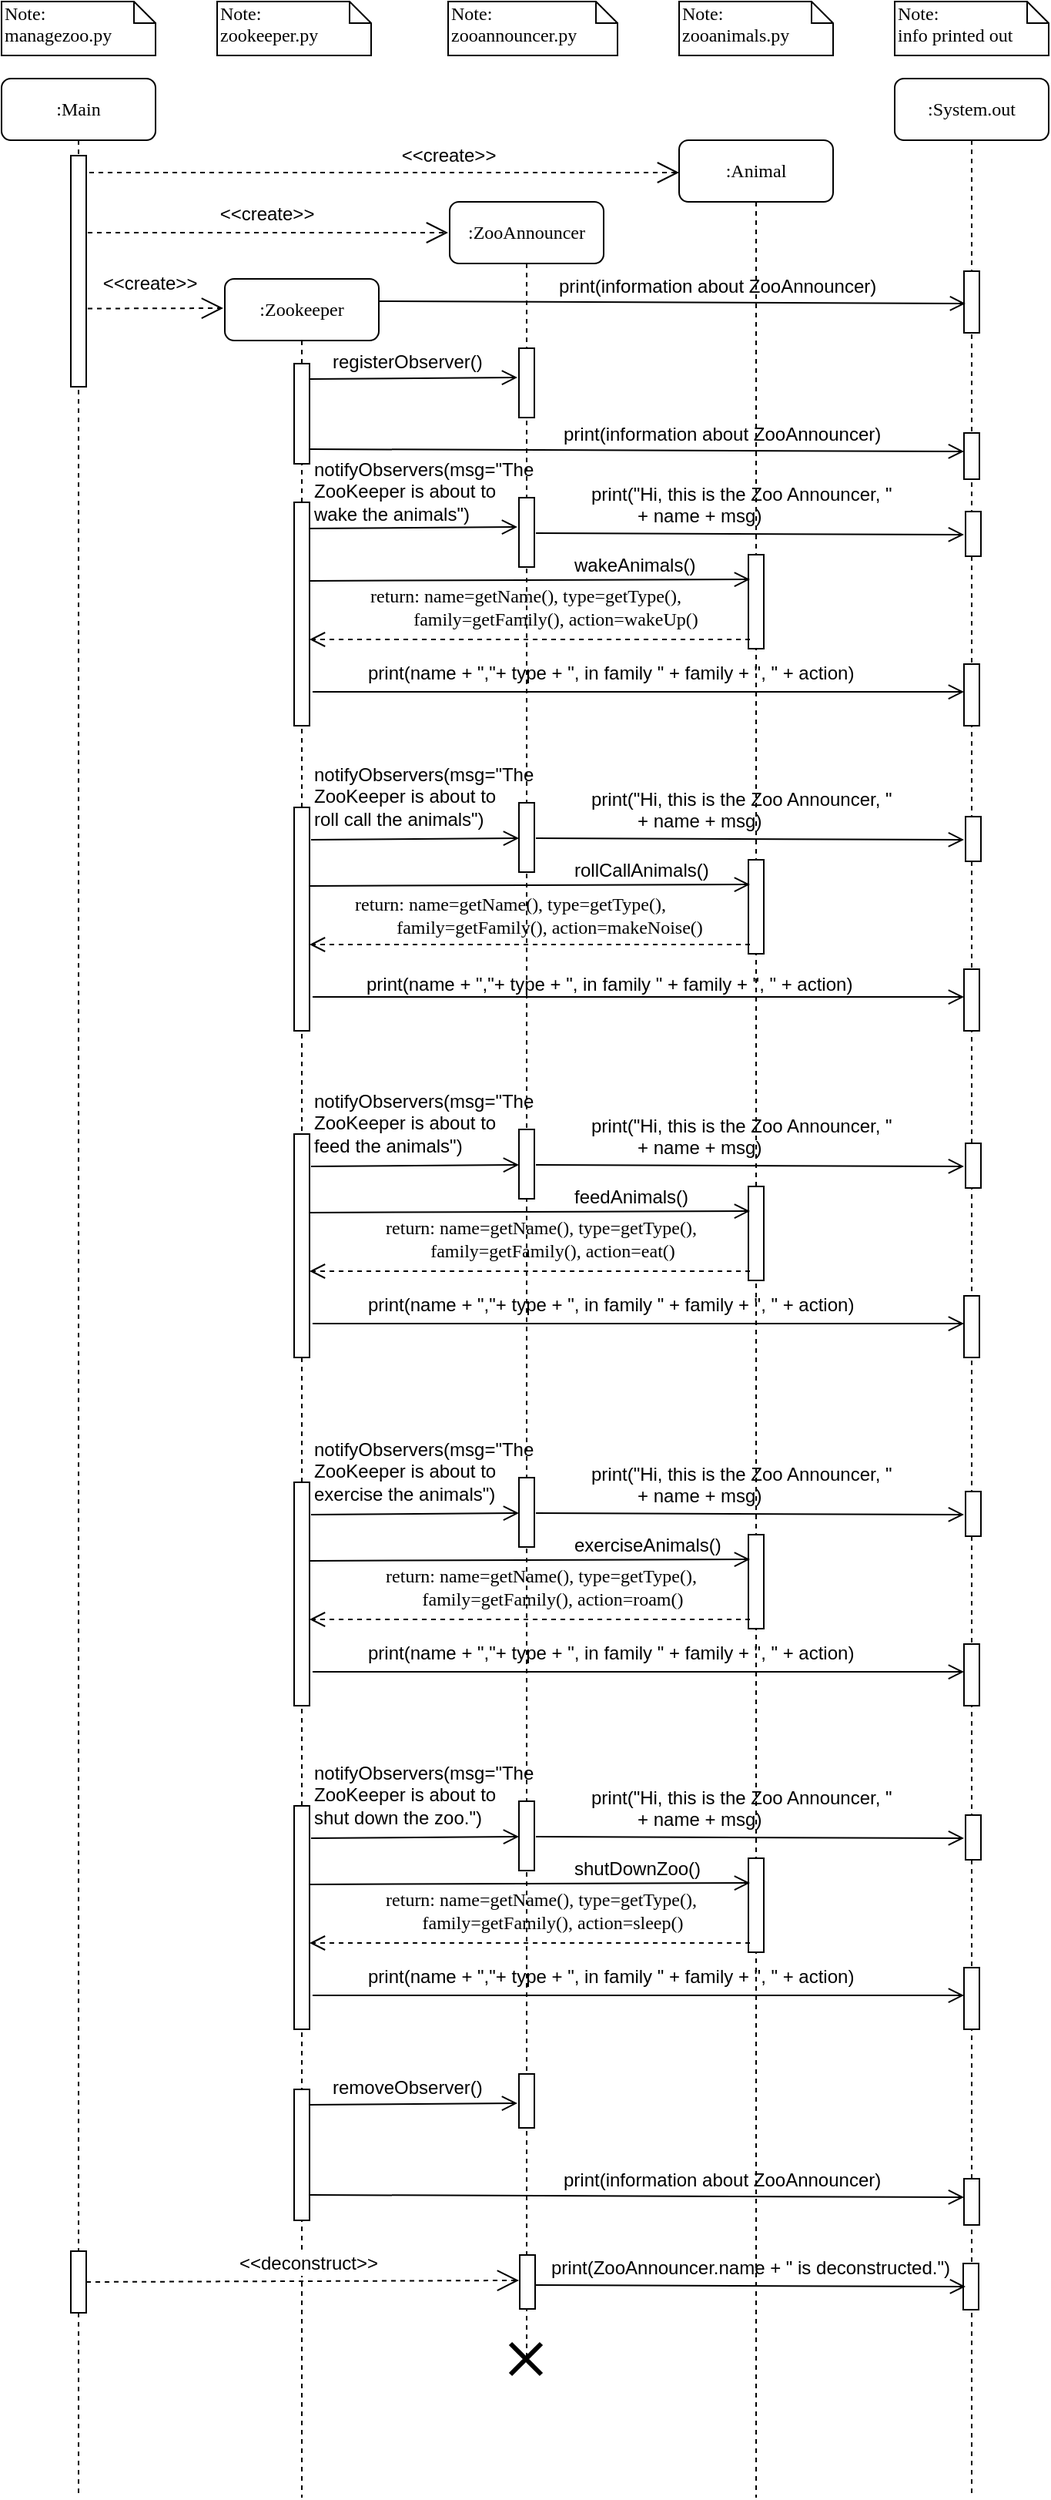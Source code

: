 <mxfile version="12.0.0" type="device" pages="1"><diagram name="Page-1" id="13e1069c-82ec-6db2-03f1-153e76fe0fe0"><mxGraphModel dx="2573" dy="1587" grid="1" gridSize="10" guides="1" tooltips="1" connect="1" arrows="1" fold="1" page="1" pageScale="1" pageWidth="1100" pageHeight="850" background="#ffffff" math="0" shadow="0"><root><mxCell id="0"/><mxCell id="1" parent="0"/><mxCell id="FvhsezBmSwadb5XMNmYr-24" value="notifyObservers(msg=&quot;The &lt;br&gt;ZooKeeper is about to &lt;br&gt;wake the animals&quot;)" style="text;html=1;resizable=0;points=[];autosize=1;align=left;verticalAlign=top;spacingTop=-4;" vertex="1" parent="1"><mxGeometry x="301" y="324" width="160" height="40" as="geometry"/></mxCell><mxCell id="7baba1c4bc27f4b0-2" value=":Zookeeper" style="shape=umlLifeline;perimeter=lifelinePerimeter;whiteSpace=wrap;html=1;container=1;collapsible=0;recursiveResize=0;outlineConnect=0;rounded=1;shadow=0;comic=0;labelBackgroundColor=none;strokeColor=#000000;strokeWidth=1;fillColor=#FFFFFF;fontFamily=Verdana;fontSize=12;fontColor=#000000;align=center;" parent="1" vertex="1"><mxGeometry x="245" y="210" width="100" height="1440" as="geometry"/></mxCell><mxCell id="7baba1c4bc27f4b0-10" value="" style="html=1;points=[];perimeter=orthogonalPerimeter;rounded=0;shadow=0;comic=0;labelBackgroundColor=none;strokeColor=#000000;strokeWidth=1;fillColor=#FFFFFF;fontFamily=Verdana;fontSize=12;fontColor=#000000;align=center;" parent="7baba1c4bc27f4b0-2" vertex="1"><mxGeometry x="45" y="55" width="10" height="65" as="geometry"/></mxCell><mxCell id="FvhsezBmSwadb5XMNmYr-36" value="" style="html=1;points=[];perimeter=orthogonalPerimeter;rounded=0;shadow=0;comic=0;labelBackgroundColor=none;strokeColor=#000000;strokeWidth=1;fillColor=#FFFFFF;fontFamily=Verdana;fontSize=12;fontColor=#000000;align=center;" vertex="1" parent="7baba1c4bc27f4b0-2"><mxGeometry x="45" y="145" width="10" height="145" as="geometry"/></mxCell><mxCell id="7baba1c4bc27f4b0-4" value=":Animal" style="shape=umlLifeline;perimeter=lifelinePerimeter;whiteSpace=wrap;html=1;container=1;collapsible=0;recursiveResize=0;outlineConnect=0;rounded=1;shadow=0;comic=0;labelBackgroundColor=none;strokeColor=#000000;strokeWidth=1;fillColor=#FFFFFF;fontFamily=Verdana;fontSize=12;fontColor=#000000;align=center;" parent="1" vertex="1"><mxGeometry x="540" y="120" width="100" height="1530" as="geometry"/></mxCell><mxCell id="7baba1c4bc27f4b0-22" value="" style="html=1;points=[];perimeter=orthogonalPerimeter;rounded=0;shadow=0;comic=0;labelBackgroundColor=none;strokeColor=#000000;strokeWidth=1;fillColor=#FFFFFF;fontFamily=Verdana;fontSize=12;fontColor=#000000;align=center;" parent="7baba1c4bc27f4b0-4" vertex="1"><mxGeometry x="45" y="269" width="10" height="61" as="geometry"/></mxCell><mxCell id="7baba1c4bc27f4b0-5" value=":System.out" style="shape=umlLifeline;perimeter=lifelinePerimeter;whiteSpace=wrap;html=1;container=1;collapsible=0;recursiveResize=0;outlineConnect=0;rounded=1;shadow=0;comic=0;labelBackgroundColor=none;strokeColor=#000000;strokeWidth=1;fillColor=#FFFFFF;fontFamily=Verdana;fontSize=12;fontColor=#000000;align=center;" parent="1" vertex="1"><mxGeometry x="680" y="80" width="100" height="1570" as="geometry"/></mxCell><mxCell id="7baba1c4bc27f4b0-19" value="" style="html=1;points=[];perimeter=orthogonalPerimeter;rounded=0;shadow=0;comic=0;labelBackgroundColor=none;strokeColor=#000000;strokeWidth=1;fillColor=#FFFFFF;fontFamily=Verdana;fontSize=12;fontColor=#000000;align=center;" parent="7baba1c4bc27f4b0-5" vertex="1"><mxGeometry x="45" y="125" width="10" height="40" as="geometry"/></mxCell><mxCell id="FvhsezBmSwadb5XMNmYr-21" value="" style="html=1;points=[];perimeter=orthogonalPerimeter;rounded=0;shadow=0;comic=0;labelBackgroundColor=none;strokeColor=#000000;strokeWidth=1;fillColor=#FFFFFF;fontFamily=Verdana;fontSize=12;fontColor=#000000;align=center;" vertex="1" parent="7baba1c4bc27f4b0-5"><mxGeometry x="45" y="230" width="10" height="30" as="geometry"/></mxCell><mxCell id="FvhsezBmSwadb5XMNmYr-33" value="" style="html=1;points=[];perimeter=orthogonalPerimeter;rounded=0;shadow=0;comic=0;labelBackgroundColor=none;strokeColor=#000000;strokeWidth=1;fillColor=#FFFFFF;fontFamily=Verdana;fontSize=12;fontColor=#000000;align=center;" vertex="1" parent="7baba1c4bc27f4b0-5"><mxGeometry x="45" y="380" width="10" height="40" as="geometry"/></mxCell><mxCell id="FvhsezBmSwadb5XMNmYr-116" value="" style="html=1;points=[];perimeter=orthogonalPerimeter;rounded=0;shadow=0;comic=0;labelBackgroundColor=none;strokeColor=#000000;strokeWidth=1;fillColor=#FFFFFF;fontFamily=Verdana;fontSize=12;fontColor=#000000;align=center;" vertex="1" parent="7baba1c4bc27f4b0-5"><mxGeometry x="44.5" y="1418" width="10" height="30" as="geometry"/></mxCell><mxCell id="FvhsezBmSwadb5XMNmYr-118" value="print(ZooAnnouncer.name + &quot; is deconstructed.&quot;)" style="text;html=1;resizable=0;points=[];autosize=1;align=left;verticalAlign=top;spacingTop=-4;" vertex="1" parent="7baba1c4bc27f4b0-5"><mxGeometry x="-225.5" y="1411" width="270" height="20" as="geometry"/></mxCell><mxCell id="7baba1c4bc27f4b0-8" value=":Main" style="shape=umlLifeline;perimeter=lifelinePerimeter;whiteSpace=wrap;html=1;container=1;collapsible=0;recursiveResize=0;outlineConnect=0;rounded=1;shadow=0;comic=0;labelBackgroundColor=none;strokeColor=#000000;strokeWidth=1;fillColor=#FFFFFF;fontFamily=Verdana;fontSize=12;fontColor=#000000;align=center;" parent="1" vertex="1"><mxGeometry x="100" y="80" width="100" height="1570" as="geometry"/></mxCell><mxCell id="7baba1c4bc27f4b0-9" value="" style="html=1;points=[];perimeter=orthogonalPerimeter;rounded=0;shadow=0;comic=0;labelBackgroundColor=none;strokeColor=#000000;strokeWidth=1;fillColor=#FFFFFF;fontFamily=Verdana;fontSize=12;fontColor=#000000;align=center;" parent="7baba1c4bc27f4b0-8" vertex="1"><mxGeometry x="45" y="50" width="10" height="150" as="geometry"/></mxCell><mxCell id="FvhsezBmSwadb5XMNmYr-106" value="" style="html=1;points=[];perimeter=orthogonalPerimeter;rounded=0;shadow=0;comic=0;labelBackgroundColor=none;strokeColor=#000000;strokeWidth=1;fillColor=#FFFFFF;fontFamily=Verdana;fontSize=12;fontColor=#000000;align=center;" vertex="1" parent="7baba1c4bc27f4b0-8"><mxGeometry x="45" y="1410" width="10" height="40" as="geometry"/></mxCell><mxCell id="7baba1c4bc27f4b0-40" value="Note:&lt;br&gt;managezoo.py" style="shape=note;whiteSpace=wrap;html=1;size=14;verticalAlign=top;align=left;spacingTop=-6;rounded=0;shadow=0;comic=0;labelBackgroundColor=none;strokeColor=#000000;strokeWidth=1;fillColor=#FFFFFF;fontFamily=Verdana;fontSize=12;fontColor=#000000;" parent="1" vertex="1"><mxGeometry x="100" y="30" width="100" height="35" as="geometry"/></mxCell><mxCell id="7baba1c4bc27f4b0-41" value="Note:&lt;br&gt;zookeeper.py" style="shape=note;whiteSpace=wrap;html=1;size=14;verticalAlign=top;align=left;spacingTop=-6;rounded=0;shadow=0;comic=0;labelBackgroundColor=none;strokeColor=#000000;strokeWidth=1;fillColor=#FFFFFF;fontFamily=Verdana;fontSize=12;fontColor=#000000;" parent="1" vertex="1"><mxGeometry x="240" y="30" width="100" height="35" as="geometry"/></mxCell><mxCell id="7baba1c4bc27f4b0-42" value="Note:&lt;br&gt;zooannouncer.py" style="shape=note;whiteSpace=wrap;html=1;size=14;verticalAlign=top;align=left;spacingTop=-6;rounded=0;shadow=0;comic=0;labelBackgroundColor=none;strokeColor=#000000;strokeWidth=1;fillColor=#FFFFFF;fontFamily=Verdana;fontSize=12;fontColor=#000000;" parent="1" vertex="1"><mxGeometry x="390" y="30" width="110" height="35" as="geometry"/></mxCell><mxCell id="7baba1c4bc27f4b0-43" value="Note:&lt;br&gt;zooanimals.py" style="shape=note;whiteSpace=wrap;html=1;size=14;verticalAlign=top;align=left;spacingTop=-6;rounded=0;shadow=0;comic=0;labelBackgroundColor=none;strokeColor=#000000;strokeWidth=1;fillColor=#FFFFFF;fontFamily=Verdana;fontSize=12;fontColor=#000000;" parent="1" vertex="1"><mxGeometry x="540" y="30" width="100" height="35" as="geometry"/></mxCell><mxCell id="7baba1c4bc27f4b0-44" value="Note:&lt;br&gt;info printed out" style="shape=note;whiteSpace=wrap;html=1;size=14;verticalAlign=top;align=left;spacingTop=-6;rounded=0;shadow=0;comic=0;labelBackgroundColor=none;strokeColor=#000000;strokeWidth=1;fillColor=#FFFFFF;fontFamily=Verdana;fontSize=12;fontColor=#000000;" parent="1" vertex="1"><mxGeometry x="680" y="30" width="100" height="35" as="geometry"/></mxCell><mxCell id="FvhsezBmSwadb5XMNmYr-1" value="" style="endArrow=open;endSize=12;dashed=1;html=1;exitX=0.9;exitY=0.024;exitDx=0;exitDy=0;exitPerimeter=0;" edge="1" parent="1"><mxGeometry y="16" width="160" relative="1" as="geometry"><mxPoint x="156" y="229.26" as="sourcePoint"/><mxPoint x="244" y="229" as="targetPoint"/><mxPoint as="offset"/></mxGeometry></mxCell><mxCell id="FvhsezBmSwadb5XMNmYr-4" value="&amp;lt;&amp;lt;create&amp;gt;&amp;gt;" style="text;html=1;resizable=0;points=[];align=center;verticalAlign=middle;labelBackgroundColor=#ffffff;" vertex="1" connectable="0" parent="FvhsezBmSwadb5XMNmYr-1"><mxGeometry x="0.171" y="2" relative="1" as="geometry"><mxPoint x="-12" y="-14" as="offset"/></mxGeometry></mxCell><mxCell id="FvhsezBmSwadb5XMNmYr-7" value="" style="endArrow=open;endSize=12;dashed=1;html=1;" edge="1" parent="1"><mxGeometry y="16" width="160" relative="1" as="geometry"><mxPoint x="157" y="141" as="sourcePoint"/><mxPoint x="540" y="141" as="targetPoint"/><mxPoint as="offset"/></mxGeometry></mxCell><mxCell id="FvhsezBmSwadb5XMNmYr-8" value="&amp;lt;&amp;lt;create&amp;gt;&amp;gt;" style="text;html=1;resizable=0;points=[];align=center;verticalAlign=middle;labelBackgroundColor=#ffffff;" vertex="1" connectable="0" parent="FvhsezBmSwadb5XMNmYr-7"><mxGeometry x="0.171" y="2" relative="1" as="geometry"><mxPoint x="9" y="-9" as="offset"/></mxGeometry></mxCell><mxCell id="7baba1c4bc27f4b0-3" value=":ZooAnnouncer" style="shape=umlLifeline;perimeter=lifelinePerimeter;whiteSpace=wrap;html=1;container=1;collapsible=0;recursiveResize=0;outlineConnect=0;rounded=1;shadow=0;comic=0;labelBackgroundColor=none;strokeColor=#000000;strokeWidth=1;fillColor=#FFFFFF;fontFamily=Verdana;fontSize=12;fontColor=#000000;align=center;" parent="1" vertex="1"><mxGeometry x="391" y="160" width="100" height="1400" as="geometry"/></mxCell><mxCell id="7baba1c4bc27f4b0-13" value="" style="html=1;points=[];perimeter=orthogonalPerimeter;rounded=0;shadow=0;comic=0;labelBackgroundColor=none;strokeColor=#000000;strokeWidth=1;fillColor=#FFFFFF;fontFamily=Verdana;fontSize=12;fontColor=#000000;align=center;" parent="7baba1c4bc27f4b0-3" vertex="1"><mxGeometry x="45" y="95" width="10" height="45" as="geometry"/></mxCell><mxCell id="FvhsezBmSwadb5XMNmYr-17" value="" style="endArrow=open;startArrow=none;endFill=0;startFill=0;endSize=8;html=1;" edge="1" parent="7baba1c4bc27f4b0-3"><mxGeometry width="160" relative="1" as="geometry"><mxPoint x="-91" y="115" as="sourcePoint"/><mxPoint x="44" y="114" as="targetPoint"/></mxGeometry></mxCell><mxCell id="FvhsezBmSwadb5XMNmYr-107" value="" style="html=1;points=[];perimeter=orthogonalPerimeter;rounded=0;shadow=0;comic=0;labelBackgroundColor=none;strokeColor=#000000;strokeWidth=1;fillColor=#FFFFFF;fontFamily=Verdana;fontSize=12;fontColor=#000000;align=center;" vertex="1" parent="7baba1c4bc27f4b0-3"><mxGeometry x="45.5" y="1332.5" width="10" height="35" as="geometry"/></mxCell><mxCell id="FvhsezBmSwadb5XMNmYr-11" value="" style="endArrow=open;endSize=12;dashed=1;html=1;" edge="1" parent="1"><mxGeometry y="16" width="160" relative="1" as="geometry"><mxPoint x="156" y="180" as="sourcePoint"/><mxPoint x="390" y="180" as="targetPoint"/><mxPoint as="offset"/></mxGeometry></mxCell><mxCell id="FvhsezBmSwadb5XMNmYr-12" value="&amp;lt;&amp;lt;create&amp;gt;&amp;gt;" style="text;html=1;resizable=0;points=[];align=center;verticalAlign=middle;labelBackgroundColor=#ffffff;" vertex="1" connectable="0" parent="FvhsezBmSwadb5XMNmYr-11"><mxGeometry x="0.171" y="2" relative="1" as="geometry"><mxPoint x="-21" y="-10" as="offset"/></mxGeometry></mxCell><mxCell id="FvhsezBmSwadb5XMNmYr-13" value="" style="endArrow=open;startArrow=none;endFill=0;startFill=0;endSize=8;html=1;entryX=0.1;entryY=0.525;entryDx=0;entryDy=0;entryPerimeter=0;" edge="1" parent="1" target="7baba1c4bc27f4b0-19"><mxGeometry width="160" relative="1" as="geometry"><mxPoint x="345" y="224.5" as="sourcePoint"/><mxPoint x="710" y="225" as="targetPoint"/></mxGeometry></mxCell><mxCell id="FvhsezBmSwadb5XMNmYr-16" value="print(information about ZooAnnouncer)" style="text;html=1;resizable=0;points=[];autosize=1;align=left;verticalAlign=top;spacingTop=-4;" vertex="1" parent="1"><mxGeometry x="460" y="205" width="220" height="20" as="geometry"/></mxCell><mxCell id="FvhsezBmSwadb5XMNmYr-18" value="registerObserver()" style="text;html=1;resizable=0;points=[];autosize=1;align=left;verticalAlign=top;spacingTop=-4;" vertex="1" parent="1"><mxGeometry x="313" y="254" width="110" height="20" as="geometry"/></mxCell><mxCell id="FvhsezBmSwadb5XMNmYr-19" value="" style="endArrow=open;startArrow=none;endFill=0;startFill=0;endSize=8;html=1;entryX=0;entryY=0.525;entryDx=0;entryDy=0;entryPerimeter=0;" edge="1" parent="1"><mxGeometry width="160" relative="1" as="geometry"><mxPoint x="300.5" y="320.5" as="sourcePoint"/><mxPoint x="725" y="322" as="targetPoint"/></mxGeometry></mxCell><mxCell id="FvhsezBmSwadb5XMNmYr-20" value="print(information about ZooAnnouncer)" style="text;html=1;resizable=0;points=[];autosize=1;align=left;verticalAlign=top;spacingTop=-4;" vertex="1" parent="1"><mxGeometry x="463" y="301" width="220" height="20" as="geometry"/></mxCell><mxCell id="FvhsezBmSwadb5XMNmYr-22" value="" style="html=1;points=[];perimeter=orthogonalPerimeter;rounded=0;shadow=0;comic=0;labelBackgroundColor=none;strokeColor=#000000;strokeWidth=1;fillColor=#FFFFFF;fontFamily=Verdana;fontSize=12;fontColor=#000000;align=center;" vertex="1" parent="1"><mxGeometry x="436" y="352" width="10" height="45" as="geometry"/></mxCell><mxCell id="FvhsezBmSwadb5XMNmYr-23" value="" style="endArrow=open;startArrow=none;endFill=0;startFill=0;endSize=8;html=1;" edge="1" parent="1"><mxGeometry width="160" relative="1" as="geometry"><mxPoint x="300" y="372" as="sourcePoint"/><mxPoint x="435" y="371" as="targetPoint"/></mxGeometry></mxCell><mxCell id="FvhsezBmSwadb5XMNmYr-25" value="" style="html=1;points=[];perimeter=orthogonalPerimeter;rounded=0;shadow=0;comic=0;labelBackgroundColor=none;strokeColor=#000000;strokeWidth=1;fillColor=#FFFFFF;fontFamily=Verdana;fontSize=12;fontColor=#000000;align=center;" vertex="1" parent="1"><mxGeometry x="726" y="361" width="10" height="29" as="geometry"/></mxCell><mxCell id="FvhsezBmSwadb5XMNmYr-26" value="" style="endArrow=open;startArrow=none;endFill=0;startFill=0;endSize=8;html=1;exitX=1.1;exitY=0.511;exitDx=0;exitDy=0;exitPerimeter=0;entryX=-0.1;entryY=0.517;entryDx=0;entryDy=0;entryPerimeter=0;" edge="1" parent="1" source="FvhsezBmSwadb5XMNmYr-22" target="FvhsezBmSwadb5XMNmYr-25"><mxGeometry width="160" relative="1" as="geometry"><mxPoint x="450" y="373" as="sourcePoint"/><mxPoint x="710" y="380" as="targetPoint"/></mxGeometry></mxCell><mxCell id="FvhsezBmSwadb5XMNmYr-27" value="print(&quot;Hi, this is the Zoo Announcer, &quot; &lt;br&gt;&amp;nbsp; &amp;nbsp; &amp;nbsp; &amp;nbsp; &amp;nbsp;+ name + msg)" style="text;html=1;resizable=0;points=[];autosize=1;align=left;verticalAlign=top;spacingTop=-4;" vertex="1" parent="1"><mxGeometry x="481" y="340" width="210" height="30" as="geometry"/></mxCell><mxCell id="FvhsezBmSwadb5XMNmYr-28" value="" style="endArrow=open;startArrow=none;endFill=0;startFill=0;endSize=8;html=1;exitX=1.1;exitY=0.511;exitDx=0;exitDy=0;exitPerimeter=0;entryX=0.1;entryY=0.328;entryDx=0;entryDy=0;entryPerimeter=0;" edge="1" parent="1"><mxGeometry width="160" relative="1" as="geometry"><mxPoint x="300" y="405.995" as="sourcePoint"/><mxPoint x="586" y="405.008" as="targetPoint"/></mxGeometry></mxCell><mxCell id="FvhsezBmSwadb5XMNmYr-29" value="wakeAnimals()" style="text;html=1;resizable=0;points=[];autosize=1;align=left;verticalAlign=top;spacingTop=-4;" vertex="1" parent="1"><mxGeometry x="470" y="386" width="90" height="20" as="geometry"/></mxCell><mxCell id="FvhsezBmSwadb5XMNmYr-30" value="return: name=getName(), type=getType(), &lt;br&gt;&amp;nbsp; &amp;nbsp; &amp;nbsp; &amp;nbsp; &amp;nbsp; &amp;nbsp; &amp;nbsp;family=getFamily(), action=wakeUp()" style="html=1;verticalAlign=bottom;endArrow=open;dashed=1;endSize=8;labelBackgroundColor=none;fontFamily=Verdana;fontSize=12;edgeStyle=elbowEdgeStyle;elbow=vertical;" edge="1" parent="1"><mxGeometry x="0.021" y="-4" relative="1" as="geometry"><mxPoint x="300" y="444" as="targetPoint"/><Array as="points"><mxPoint x="450" y="444"/></Array><mxPoint x="586" y="444" as="sourcePoint"/><mxPoint as="offset"/></mxGeometry></mxCell><mxCell id="FvhsezBmSwadb5XMNmYr-31" value="" style="endArrow=open;startArrow=none;endFill=0;startFill=0;endSize=8;html=1;entryX=0;entryY=0.552;entryDx=0;entryDy=0;entryPerimeter=0;" edge="1" parent="1"><mxGeometry width="160" relative="1" as="geometry"><mxPoint x="302" y="478" as="sourcePoint"/><mxPoint x="725" y="478.008" as="targetPoint"/></mxGeometry></mxCell><mxCell id="FvhsezBmSwadb5XMNmYr-32" value="print(name + &quot;,&quot;+ type + &quot;, in family &quot; + family + &quot;, &quot; + action)" style="text;html=1;resizable=0;points=[];autosize=1;align=left;verticalAlign=top;spacingTop=-4;" vertex="1" parent="1"><mxGeometry x="336" y="456" width="330" height="20" as="geometry"/></mxCell><mxCell id="FvhsezBmSwadb5XMNmYr-37" value="notifyObservers(msg=&quot;The &lt;br&gt;ZooKeeper is about to &lt;br&gt;roll call the animals&quot;)" style="text;html=1;resizable=0;points=[];autosize=1;align=left;verticalAlign=top;spacingTop=-4;" vertex="1" parent="1"><mxGeometry x="301" y="522" width="160" height="40" as="geometry"/></mxCell><mxCell id="FvhsezBmSwadb5XMNmYr-38" value="" style="html=1;points=[];perimeter=orthogonalPerimeter;rounded=0;shadow=0;comic=0;labelBackgroundColor=none;strokeColor=#000000;strokeWidth=1;fillColor=#FFFFFF;fontFamily=Verdana;fontSize=12;fontColor=#000000;align=center;" vertex="1" parent="1"><mxGeometry x="290" y="553" width="10" height="145" as="geometry"/></mxCell><mxCell id="FvhsezBmSwadb5XMNmYr-39" value="" style="html=1;points=[];perimeter=orthogonalPerimeter;rounded=0;shadow=0;comic=0;labelBackgroundColor=none;strokeColor=#000000;strokeWidth=1;fillColor=#FFFFFF;fontFamily=Verdana;fontSize=12;fontColor=#000000;align=center;" vertex="1" parent="1"><mxGeometry x="585" y="587" width="10" height="61" as="geometry"/></mxCell><mxCell id="FvhsezBmSwadb5XMNmYr-40" value="" style="html=1;points=[];perimeter=orthogonalPerimeter;rounded=0;shadow=0;comic=0;labelBackgroundColor=none;strokeColor=#000000;strokeWidth=1;fillColor=#FFFFFF;fontFamily=Verdana;fontSize=12;fontColor=#000000;align=center;" vertex="1" parent="1"><mxGeometry x="725" y="658" width="10" height="40" as="geometry"/></mxCell><mxCell id="FvhsezBmSwadb5XMNmYr-41" value="" style="html=1;points=[];perimeter=orthogonalPerimeter;rounded=0;shadow=0;comic=0;labelBackgroundColor=none;strokeColor=#000000;strokeWidth=1;fillColor=#FFFFFF;fontFamily=Verdana;fontSize=12;fontColor=#000000;align=center;" vertex="1" parent="1"><mxGeometry x="436" y="550" width="10" height="45" as="geometry"/></mxCell><mxCell id="FvhsezBmSwadb5XMNmYr-42" value="" style="html=1;points=[];perimeter=orthogonalPerimeter;rounded=0;shadow=0;comic=0;labelBackgroundColor=none;strokeColor=#000000;strokeWidth=1;fillColor=#FFFFFF;fontFamily=Verdana;fontSize=12;fontColor=#000000;align=center;" vertex="1" parent="1"><mxGeometry x="726" y="559" width="10" height="29" as="geometry"/></mxCell><mxCell id="FvhsezBmSwadb5XMNmYr-43" value="" style="endArrow=open;startArrow=none;endFill=0;startFill=0;endSize=8;html=1;exitX=1.1;exitY=0.511;exitDx=0;exitDy=0;exitPerimeter=0;entryX=-0.1;entryY=0.517;entryDx=0;entryDy=0;entryPerimeter=0;" edge="1" parent="1" source="FvhsezBmSwadb5XMNmYr-41" target="FvhsezBmSwadb5XMNmYr-42"><mxGeometry width="160" relative="1" as="geometry"><mxPoint x="450" y="571" as="sourcePoint"/><mxPoint x="710" y="578" as="targetPoint"/></mxGeometry></mxCell><mxCell id="FvhsezBmSwadb5XMNmYr-44" value="print(&quot;Hi, this is the Zoo Announcer, &quot; &lt;br&gt;&amp;nbsp; &amp;nbsp; &amp;nbsp; &amp;nbsp; &amp;nbsp;+ name + msg)" style="text;html=1;resizable=0;points=[];autosize=1;align=left;verticalAlign=top;spacingTop=-4;" vertex="1" parent="1"><mxGeometry x="481" y="538" width="210" height="30" as="geometry"/></mxCell><mxCell id="FvhsezBmSwadb5XMNmYr-45" value="" style="endArrow=open;startArrow=none;endFill=0;startFill=0;endSize=8;html=1;exitX=1.1;exitY=0.511;exitDx=0;exitDy=0;exitPerimeter=0;entryX=0.1;entryY=0.328;entryDx=0;entryDy=0;entryPerimeter=0;" edge="1" parent="1"><mxGeometry width="160" relative="1" as="geometry"><mxPoint x="300" y="603.995" as="sourcePoint"/><mxPoint x="586" y="603.008" as="targetPoint"/></mxGeometry></mxCell><mxCell id="FvhsezBmSwadb5XMNmYr-46" value="rollCallAnimals()" style="text;html=1;resizable=0;points=[];autosize=1;align=left;verticalAlign=top;spacingTop=-4;" vertex="1" parent="1"><mxGeometry x="470" y="584" width="100" height="20" as="geometry"/></mxCell><mxCell id="FvhsezBmSwadb5XMNmYr-47" value="return: name=getName(), type=getType(), &lt;br&gt;&amp;nbsp; &amp;nbsp; &amp;nbsp; &amp;nbsp; &amp;nbsp; &amp;nbsp; &amp;nbsp; &amp;nbsp; &amp;nbsp;family=getFamily(), action=makeNoise()" style="html=1;verticalAlign=bottom;endArrow=open;dashed=1;endSize=8;labelBackgroundColor=none;fontFamily=Verdana;fontSize=12;edgeStyle=elbowEdgeStyle;elbow=vertical;" edge="1" parent="1"><mxGeometry x="0.091" y="-2" relative="1" as="geometry"><mxPoint x="300" y="642" as="targetPoint"/><Array as="points"><mxPoint x="450" y="642"/></Array><mxPoint x="586" y="642" as="sourcePoint"/><mxPoint as="offset"/></mxGeometry></mxCell><mxCell id="FvhsezBmSwadb5XMNmYr-48" value="" style="endArrow=open;startArrow=none;endFill=0;startFill=0;endSize=8;html=1;entryX=0;entryY=0.552;entryDx=0;entryDy=0;entryPerimeter=0;" edge="1" parent="1"><mxGeometry width="160" relative="1" as="geometry"><mxPoint x="302" y="676" as="sourcePoint"/><mxPoint x="725" y="676.008" as="targetPoint"/></mxGeometry></mxCell><mxCell id="FvhsezBmSwadb5XMNmYr-52" value="" style="endArrow=open;startArrow=none;endFill=0;startFill=0;endSize=8;html=1;" edge="1" parent="1"><mxGeometry width="160" relative="1" as="geometry"><mxPoint x="301" y="574" as="sourcePoint"/><mxPoint x="436" y="573" as="targetPoint"/></mxGeometry></mxCell><mxCell id="FvhsezBmSwadb5XMNmYr-53" value="notifyObservers(msg=&quot;The &lt;br&gt;ZooKeeper is about to &lt;br&gt;feed the animals&quot;)" style="text;html=1;resizable=0;points=[];autosize=1;align=left;verticalAlign=top;spacingTop=-4;" vertex="1" parent="1"><mxGeometry x="301" y="734" width="160" height="40" as="geometry"/></mxCell><mxCell id="FvhsezBmSwadb5XMNmYr-54" value="" style="html=1;points=[];perimeter=orthogonalPerimeter;rounded=0;shadow=0;comic=0;labelBackgroundColor=none;strokeColor=#000000;strokeWidth=1;fillColor=#FFFFFF;fontFamily=Verdana;fontSize=12;fontColor=#000000;align=center;" vertex="1" parent="1"><mxGeometry x="290" y="765" width="10" height="145" as="geometry"/></mxCell><mxCell id="FvhsezBmSwadb5XMNmYr-55" value="" style="html=1;points=[];perimeter=orthogonalPerimeter;rounded=0;shadow=0;comic=0;labelBackgroundColor=none;strokeColor=#000000;strokeWidth=1;fillColor=#FFFFFF;fontFamily=Verdana;fontSize=12;fontColor=#000000;align=center;" vertex="1" parent="1"><mxGeometry x="585" y="799" width="10" height="61" as="geometry"/></mxCell><mxCell id="FvhsezBmSwadb5XMNmYr-56" value="" style="html=1;points=[];perimeter=orthogonalPerimeter;rounded=0;shadow=0;comic=0;labelBackgroundColor=none;strokeColor=#000000;strokeWidth=1;fillColor=#FFFFFF;fontFamily=Verdana;fontSize=12;fontColor=#000000;align=center;" vertex="1" parent="1"><mxGeometry x="725" y="870" width="10" height="40" as="geometry"/></mxCell><mxCell id="FvhsezBmSwadb5XMNmYr-57" value="" style="html=1;points=[];perimeter=orthogonalPerimeter;rounded=0;shadow=0;comic=0;labelBackgroundColor=none;strokeColor=#000000;strokeWidth=1;fillColor=#FFFFFF;fontFamily=Verdana;fontSize=12;fontColor=#000000;align=center;" vertex="1" parent="1"><mxGeometry x="436" y="762" width="10" height="45" as="geometry"/></mxCell><mxCell id="FvhsezBmSwadb5XMNmYr-58" value="" style="html=1;points=[];perimeter=orthogonalPerimeter;rounded=0;shadow=0;comic=0;labelBackgroundColor=none;strokeColor=#000000;strokeWidth=1;fillColor=#FFFFFF;fontFamily=Verdana;fontSize=12;fontColor=#000000;align=center;" vertex="1" parent="1"><mxGeometry x="726" y="771" width="10" height="29" as="geometry"/></mxCell><mxCell id="FvhsezBmSwadb5XMNmYr-59" value="" style="endArrow=open;startArrow=none;endFill=0;startFill=0;endSize=8;html=1;exitX=1.1;exitY=0.511;exitDx=0;exitDy=0;exitPerimeter=0;entryX=-0.1;entryY=0.517;entryDx=0;entryDy=0;entryPerimeter=0;" edge="1" parent="1" source="FvhsezBmSwadb5XMNmYr-57" target="FvhsezBmSwadb5XMNmYr-58"><mxGeometry width="160" relative="1" as="geometry"><mxPoint x="450" y="783" as="sourcePoint"/><mxPoint x="710" y="790" as="targetPoint"/></mxGeometry></mxCell><mxCell id="FvhsezBmSwadb5XMNmYr-60" value="print(&quot;Hi, this is the Zoo Announcer, &quot; &lt;br&gt;&amp;nbsp; &amp;nbsp; &amp;nbsp; &amp;nbsp; &amp;nbsp;+ name + msg)" style="text;html=1;resizable=0;points=[];autosize=1;align=left;verticalAlign=top;spacingTop=-4;" vertex="1" parent="1"><mxGeometry x="481" y="750" width="210" height="30" as="geometry"/></mxCell><mxCell id="FvhsezBmSwadb5XMNmYr-61" value="" style="endArrow=open;startArrow=none;endFill=0;startFill=0;endSize=8;html=1;exitX=1.1;exitY=0.511;exitDx=0;exitDy=0;exitPerimeter=0;entryX=0.1;entryY=0.328;entryDx=0;entryDy=0;entryPerimeter=0;" edge="1" parent="1"><mxGeometry width="160" relative="1" as="geometry"><mxPoint x="300" y="815.995" as="sourcePoint"/><mxPoint x="586" y="815.008" as="targetPoint"/></mxGeometry></mxCell><mxCell id="FvhsezBmSwadb5XMNmYr-62" value="feedAnimals()" style="text;html=1;resizable=0;points=[];autosize=1;align=left;verticalAlign=top;spacingTop=-4;" vertex="1" parent="1"><mxGeometry x="470" y="796" width="90" height="20" as="geometry"/></mxCell><mxCell id="FvhsezBmSwadb5XMNmYr-63" value="return: name=getName(), type=getType(), &lt;br&gt;&amp;nbsp; &amp;nbsp; &amp;nbsp;family=getFamily(), action=eat()" style="html=1;verticalAlign=bottom;endArrow=open;dashed=1;endSize=8;labelBackgroundColor=none;fontFamily=Verdana;fontSize=12;edgeStyle=elbowEdgeStyle;elbow=vertical;" edge="1" parent="1"><mxGeometry x="-0.049" y="-4" relative="1" as="geometry"><mxPoint x="300" y="854" as="targetPoint"/><Array as="points"><mxPoint x="450" y="854"/></Array><mxPoint x="586" y="854" as="sourcePoint"/><mxPoint as="offset"/></mxGeometry></mxCell><mxCell id="FvhsezBmSwadb5XMNmYr-64" value="" style="endArrow=open;startArrow=none;endFill=0;startFill=0;endSize=8;html=1;entryX=0;entryY=0.552;entryDx=0;entryDy=0;entryPerimeter=0;" edge="1" parent="1"><mxGeometry width="160" relative="1" as="geometry"><mxPoint x="302" y="888" as="sourcePoint"/><mxPoint x="725" y="888.008" as="targetPoint"/></mxGeometry></mxCell><mxCell id="FvhsezBmSwadb5XMNmYr-65" value="print(name + &quot;,&quot;+ type + &quot;, in family &quot; + family + &quot;, &quot; + action)" style="text;html=1;resizable=0;points=[];autosize=1;align=left;verticalAlign=top;spacingTop=-4;" vertex="1" parent="1"><mxGeometry x="336" y="866" width="330" height="20" as="geometry"/></mxCell><mxCell id="FvhsezBmSwadb5XMNmYr-66" value="" style="endArrow=open;startArrow=none;endFill=0;startFill=0;endSize=8;html=1;" edge="1" parent="1"><mxGeometry width="160" relative="1" as="geometry"><mxPoint x="301" y="786" as="sourcePoint"/><mxPoint x="436" y="785" as="targetPoint"/></mxGeometry></mxCell><mxCell id="FvhsezBmSwadb5XMNmYr-67" value="print(name + &quot;,&quot;+ type + &quot;, in family &quot; + family + &quot;, &quot; + action)" style="text;html=1;resizable=0;points=[];autosize=1;align=left;verticalAlign=top;spacingTop=-4;" vertex="1" parent="1"><mxGeometry x="335" y="658" width="330" height="20" as="geometry"/></mxCell><mxCell id="FvhsezBmSwadb5XMNmYr-68" value="notifyObservers(msg=&quot;The &lt;br&gt;ZooKeeper is about to &lt;br&gt;exercise the animals&quot;)" style="text;html=1;resizable=0;points=[];autosize=1;align=left;verticalAlign=top;spacingTop=-4;" vertex="1" parent="1"><mxGeometry x="301" y="960" width="160" height="40" as="geometry"/></mxCell><mxCell id="FvhsezBmSwadb5XMNmYr-69" value="" style="html=1;points=[];perimeter=orthogonalPerimeter;rounded=0;shadow=0;comic=0;labelBackgroundColor=none;strokeColor=#000000;strokeWidth=1;fillColor=#FFFFFF;fontFamily=Verdana;fontSize=12;fontColor=#000000;align=center;" vertex="1" parent="1"><mxGeometry x="290" y="991" width="10" height="145" as="geometry"/></mxCell><mxCell id="FvhsezBmSwadb5XMNmYr-70" value="" style="html=1;points=[];perimeter=orthogonalPerimeter;rounded=0;shadow=0;comic=0;labelBackgroundColor=none;strokeColor=#000000;strokeWidth=1;fillColor=#FFFFFF;fontFamily=Verdana;fontSize=12;fontColor=#000000;align=center;" vertex="1" parent="1"><mxGeometry x="585" y="1025" width="10" height="61" as="geometry"/></mxCell><mxCell id="FvhsezBmSwadb5XMNmYr-71" value="" style="html=1;points=[];perimeter=orthogonalPerimeter;rounded=0;shadow=0;comic=0;labelBackgroundColor=none;strokeColor=#000000;strokeWidth=1;fillColor=#FFFFFF;fontFamily=Verdana;fontSize=12;fontColor=#000000;align=center;" vertex="1" parent="1"><mxGeometry x="725" y="1096" width="10" height="40" as="geometry"/></mxCell><mxCell id="FvhsezBmSwadb5XMNmYr-72" value="" style="html=1;points=[];perimeter=orthogonalPerimeter;rounded=0;shadow=0;comic=0;labelBackgroundColor=none;strokeColor=#000000;strokeWidth=1;fillColor=#FFFFFF;fontFamily=Verdana;fontSize=12;fontColor=#000000;align=center;" vertex="1" parent="1"><mxGeometry x="436" y="988" width="10" height="45" as="geometry"/></mxCell><mxCell id="FvhsezBmSwadb5XMNmYr-73" value="" style="html=1;points=[];perimeter=orthogonalPerimeter;rounded=0;shadow=0;comic=0;labelBackgroundColor=none;strokeColor=#000000;strokeWidth=1;fillColor=#FFFFFF;fontFamily=Verdana;fontSize=12;fontColor=#000000;align=center;" vertex="1" parent="1"><mxGeometry x="726" y="997" width="10" height="29" as="geometry"/></mxCell><mxCell id="FvhsezBmSwadb5XMNmYr-74" value="" style="endArrow=open;startArrow=none;endFill=0;startFill=0;endSize=8;html=1;exitX=1.1;exitY=0.511;exitDx=0;exitDy=0;exitPerimeter=0;entryX=-0.1;entryY=0.517;entryDx=0;entryDy=0;entryPerimeter=0;" edge="1" parent="1" source="FvhsezBmSwadb5XMNmYr-72" target="FvhsezBmSwadb5XMNmYr-73"><mxGeometry width="160" relative="1" as="geometry"><mxPoint x="450" y="1009" as="sourcePoint"/><mxPoint x="710" y="1016" as="targetPoint"/></mxGeometry></mxCell><mxCell id="FvhsezBmSwadb5XMNmYr-75" value="print(&quot;Hi, this is the Zoo Announcer, &quot; &lt;br&gt;&amp;nbsp; &amp;nbsp; &amp;nbsp; &amp;nbsp; &amp;nbsp;+ name + msg)" style="text;html=1;resizable=0;points=[];autosize=1;align=left;verticalAlign=top;spacingTop=-4;" vertex="1" parent="1"><mxGeometry x="481" y="976" width="210" height="30" as="geometry"/></mxCell><mxCell id="FvhsezBmSwadb5XMNmYr-76" value="" style="endArrow=open;startArrow=none;endFill=0;startFill=0;endSize=8;html=1;exitX=1.1;exitY=0.511;exitDx=0;exitDy=0;exitPerimeter=0;entryX=0.1;entryY=0.328;entryDx=0;entryDy=0;entryPerimeter=0;" edge="1" parent="1"><mxGeometry width="160" relative="1" as="geometry"><mxPoint x="300" y="1041.995" as="sourcePoint"/><mxPoint x="586" y="1041.008" as="targetPoint"/></mxGeometry></mxCell><mxCell id="FvhsezBmSwadb5XMNmYr-77" value="exerciseAnimals()" style="text;html=1;resizable=0;points=[];autosize=1;align=left;verticalAlign=top;spacingTop=-4;" vertex="1" parent="1"><mxGeometry x="470" y="1022" width="110" height="20" as="geometry"/></mxCell><mxCell id="FvhsezBmSwadb5XMNmYr-78" value="return: name=getName(), type=getType(), &lt;br&gt;&amp;nbsp; &amp;nbsp; &amp;nbsp;family=getFamily(), action=roam()" style="html=1;verticalAlign=bottom;endArrow=open;dashed=1;endSize=8;labelBackgroundColor=none;fontFamily=Verdana;fontSize=12;edgeStyle=elbowEdgeStyle;elbow=vertical;" edge="1" parent="1"><mxGeometry x="-0.049" y="-4" relative="1" as="geometry"><mxPoint x="300" y="1080" as="targetPoint"/><Array as="points"><mxPoint x="450" y="1080"/></Array><mxPoint x="586" y="1080" as="sourcePoint"/><mxPoint as="offset"/></mxGeometry></mxCell><mxCell id="FvhsezBmSwadb5XMNmYr-79" value="" style="endArrow=open;startArrow=none;endFill=0;startFill=0;endSize=8;html=1;entryX=0;entryY=0.552;entryDx=0;entryDy=0;entryPerimeter=0;" edge="1" parent="1"><mxGeometry width="160" relative="1" as="geometry"><mxPoint x="302" y="1114" as="sourcePoint"/><mxPoint x="725" y="1114.008" as="targetPoint"/></mxGeometry></mxCell><mxCell id="FvhsezBmSwadb5XMNmYr-80" value="print(name + &quot;,&quot;+ type + &quot;, in family &quot; + family + &quot;, &quot; + action)" style="text;html=1;resizable=0;points=[];autosize=1;align=left;verticalAlign=top;spacingTop=-4;" vertex="1" parent="1"><mxGeometry x="336" y="1092" width="330" height="20" as="geometry"/></mxCell><mxCell id="FvhsezBmSwadb5XMNmYr-81" value="" style="endArrow=open;startArrow=none;endFill=0;startFill=0;endSize=8;html=1;" edge="1" parent="1"><mxGeometry width="160" relative="1" as="geometry"><mxPoint x="301" y="1012" as="sourcePoint"/><mxPoint x="436" y="1011" as="targetPoint"/></mxGeometry></mxCell><mxCell id="FvhsezBmSwadb5XMNmYr-82" value="notifyObservers(msg=&quot;The &lt;br&gt;ZooKeeper is about to &lt;br&gt;shut down the zoo.&quot;)" style="text;html=1;resizable=0;points=[];autosize=1;align=left;verticalAlign=top;spacingTop=-4;" vertex="1" parent="1"><mxGeometry x="301" y="1170" width="160" height="40" as="geometry"/></mxCell><mxCell id="FvhsezBmSwadb5XMNmYr-83" value="" style="html=1;points=[];perimeter=orthogonalPerimeter;rounded=0;shadow=0;comic=0;labelBackgroundColor=none;strokeColor=#000000;strokeWidth=1;fillColor=#FFFFFF;fontFamily=Verdana;fontSize=12;fontColor=#000000;align=center;" vertex="1" parent="1"><mxGeometry x="290" y="1201" width="10" height="145" as="geometry"/></mxCell><mxCell id="FvhsezBmSwadb5XMNmYr-84" value="" style="html=1;points=[];perimeter=orthogonalPerimeter;rounded=0;shadow=0;comic=0;labelBackgroundColor=none;strokeColor=#000000;strokeWidth=1;fillColor=#FFFFFF;fontFamily=Verdana;fontSize=12;fontColor=#000000;align=center;" vertex="1" parent="1"><mxGeometry x="585" y="1235" width="10" height="61" as="geometry"/></mxCell><mxCell id="FvhsezBmSwadb5XMNmYr-85" value="" style="html=1;points=[];perimeter=orthogonalPerimeter;rounded=0;shadow=0;comic=0;labelBackgroundColor=none;strokeColor=#000000;strokeWidth=1;fillColor=#FFFFFF;fontFamily=Verdana;fontSize=12;fontColor=#000000;align=center;" vertex="1" parent="1"><mxGeometry x="725" y="1306" width="10" height="40" as="geometry"/></mxCell><mxCell id="FvhsezBmSwadb5XMNmYr-86" value="" style="html=1;points=[];perimeter=orthogonalPerimeter;rounded=0;shadow=0;comic=0;labelBackgroundColor=none;strokeColor=#000000;strokeWidth=1;fillColor=#FFFFFF;fontFamily=Verdana;fontSize=12;fontColor=#000000;align=center;" vertex="1" parent="1"><mxGeometry x="436" y="1198" width="10" height="45" as="geometry"/></mxCell><mxCell id="FvhsezBmSwadb5XMNmYr-87" value="" style="html=1;points=[];perimeter=orthogonalPerimeter;rounded=0;shadow=0;comic=0;labelBackgroundColor=none;strokeColor=#000000;strokeWidth=1;fillColor=#FFFFFF;fontFamily=Verdana;fontSize=12;fontColor=#000000;align=center;" vertex="1" parent="1"><mxGeometry x="726" y="1207" width="10" height="29" as="geometry"/></mxCell><mxCell id="FvhsezBmSwadb5XMNmYr-88" value="" style="endArrow=open;startArrow=none;endFill=0;startFill=0;endSize=8;html=1;exitX=1.1;exitY=0.511;exitDx=0;exitDy=0;exitPerimeter=0;entryX=-0.1;entryY=0.517;entryDx=0;entryDy=0;entryPerimeter=0;" edge="1" parent="1" source="FvhsezBmSwadb5XMNmYr-86" target="FvhsezBmSwadb5XMNmYr-87"><mxGeometry width="160" relative="1" as="geometry"><mxPoint x="450" y="1219" as="sourcePoint"/><mxPoint x="710" y="1226" as="targetPoint"/></mxGeometry></mxCell><mxCell id="FvhsezBmSwadb5XMNmYr-89" value="print(&quot;Hi, this is the Zoo Announcer, &quot; &lt;br&gt;&amp;nbsp; &amp;nbsp; &amp;nbsp; &amp;nbsp; &amp;nbsp;+ name + msg)" style="text;html=1;resizable=0;points=[];autosize=1;align=left;verticalAlign=top;spacingTop=-4;" vertex="1" parent="1"><mxGeometry x="481" y="1186" width="210" height="30" as="geometry"/></mxCell><mxCell id="FvhsezBmSwadb5XMNmYr-90" value="" style="endArrow=open;startArrow=none;endFill=0;startFill=0;endSize=8;html=1;exitX=1.1;exitY=0.511;exitDx=0;exitDy=0;exitPerimeter=0;entryX=0.1;entryY=0.328;entryDx=0;entryDy=0;entryPerimeter=0;" edge="1" parent="1"><mxGeometry width="160" relative="1" as="geometry"><mxPoint x="300" y="1251.995" as="sourcePoint"/><mxPoint x="586" y="1251.008" as="targetPoint"/></mxGeometry></mxCell><mxCell id="FvhsezBmSwadb5XMNmYr-91" value="shutDownZoo()" style="text;html=1;resizable=0;points=[];autosize=1;align=left;verticalAlign=top;spacingTop=-4;" vertex="1" parent="1"><mxGeometry x="470" y="1232" width="100" height="20" as="geometry"/></mxCell><mxCell id="FvhsezBmSwadb5XMNmYr-92" value="return: name=getName(), type=getType(), &lt;br&gt;&amp;nbsp; &amp;nbsp; &amp;nbsp;family=getFamily(), action=sleep()" style="html=1;verticalAlign=bottom;endArrow=open;dashed=1;endSize=8;labelBackgroundColor=none;fontFamily=Verdana;fontSize=12;edgeStyle=elbowEdgeStyle;elbow=vertical;" edge="1" parent="1"><mxGeometry x="-0.049" y="-4" relative="1" as="geometry"><mxPoint x="300" y="1290" as="targetPoint"/><Array as="points"><mxPoint x="450" y="1290"/></Array><mxPoint x="586" y="1290" as="sourcePoint"/><mxPoint as="offset"/></mxGeometry></mxCell><mxCell id="FvhsezBmSwadb5XMNmYr-93" value="" style="endArrow=open;startArrow=none;endFill=0;startFill=0;endSize=8;html=1;entryX=0;entryY=0.552;entryDx=0;entryDy=0;entryPerimeter=0;" edge="1" parent="1"><mxGeometry width="160" relative="1" as="geometry"><mxPoint x="302" y="1324" as="sourcePoint"/><mxPoint x="725" y="1324.008" as="targetPoint"/></mxGeometry></mxCell><mxCell id="FvhsezBmSwadb5XMNmYr-94" value="print(name + &quot;,&quot;+ type + &quot;, in family &quot; + family + &quot;, &quot; + action)" style="text;html=1;resizable=0;points=[];autosize=1;align=left;verticalAlign=top;spacingTop=-4;" vertex="1" parent="1"><mxGeometry x="336" y="1302" width="330" height="20" as="geometry"/></mxCell><mxCell id="FvhsezBmSwadb5XMNmYr-95" value="" style="endArrow=open;startArrow=none;endFill=0;startFill=0;endSize=8;html=1;" edge="1" parent="1"><mxGeometry width="160" relative="1" as="geometry"><mxPoint x="301" y="1222" as="sourcePoint"/><mxPoint x="436" y="1221" as="targetPoint"/></mxGeometry></mxCell><mxCell id="FvhsezBmSwadb5XMNmYr-96" value="" style="html=1;points=[];perimeter=orthogonalPerimeter;rounded=0;shadow=0;comic=0;labelBackgroundColor=none;strokeColor=#000000;strokeWidth=1;fillColor=#FFFFFF;fontFamily=Verdana;fontSize=12;fontColor=#000000;align=center;" vertex="1" parent="1"><mxGeometry x="290" y="1385" width="10" height="85" as="geometry"/></mxCell><mxCell id="FvhsezBmSwadb5XMNmYr-97" value="" style="html=1;points=[];perimeter=orthogonalPerimeter;rounded=0;shadow=0;comic=0;labelBackgroundColor=none;strokeColor=#000000;strokeWidth=1;fillColor=#FFFFFF;fontFamily=Verdana;fontSize=12;fontColor=#000000;align=center;" vertex="1" parent="1"><mxGeometry x="725" y="1443" width="10" height="30" as="geometry"/></mxCell><mxCell id="FvhsezBmSwadb5XMNmYr-98" value="" style="html=1;points=[];perimeter=orthogonalPerimeter;rounded=0;shadow=0;comic=0;labelBackgroundColor=none;strokeColor=#000000;strokeWidth=1;fillColor=#FFFFFF;fontFamily=Verdana;fontSize=12;fontColor=#000000;align=center;" vertex="1" parent="1"><mxGeometry x="436" y="1375" width="10" height="35" as="geometry"/></mxCell><mxCell id="FvhsezBmSwadb5XMNmYr-99" value="" style="endArrow=open;startArrow=none;endFill=0;startFill=0;endSize=8;html=1;" edge="1" parent="1"><mxGeometry width="160" relative="1" as="geometry"><mxPoint x="300" y="1395" as="sourcePoint"/><mxPoint x="435" y="1394" as="targetPoint"/></mxGeometry></mxCell><mxCell id="FvhsezBmSwadb5XMNmYr-100" value="removeObserver()" style="text;html=1;resizable=0;points=[];autosize=1;align=left;verticalAlign=top;spacingTop=-4;" vertex="1" parent="1"><mxGeometry x="313" y="1374" width="110" height="20" as="geometry"/></mxCell><mxCell id="FvhsezBmSwadb5XMNmYr-101" value="" style="endArrow=open;startArrow=none;endFill=0;startFill=0;endSize=8;html=1;entryX=0;entryY=0.525;entryDx=0;entryDy=0;entryPerimeter=0;" edge="1" parent="1"><mxGeometry width="160" relative="1" as="geometry"><mxPoint x="300.5" y="1453.5" as="sourcePoint"/><mxPoint x="725" y="1455" as="targetPoint"/></mxGeometry></mxCell><mxCell id="FvhsezBmSwadb5XMNmYr-102" value="print(information about ZooAnnouncer)" style="text;html=1;resizable=0;points=[];autosize=1;align=left;verticalAlign=top;spacingTop=-4;" vertex="1" parent="1"><mxGeometry x="463" y="1434" width="220" height="20" as="geometry"/></mxCell><mxCell id="FvhsezBmSwadb5XMNmYr-108" value="" style="endArrow=open;endSize=12;dashed=1;html=1;entryX=-0.05;entryY=0.471;entryDx=0;entryDy=0;entryPerimeter=0;" edge="1" parent="1" target="FvhsezBmSwadb5XMNmYr-107"><mxGeometry y="16" width="160" relative="1" as="geometry"><mxPoint x="155" y="1510" as="sourcePoint"/><mxPoint x="389" y="1510" as="targetPoint"/><mxPoint as="offset"/></mxGeometry></mxCell><mxCell id="FvhsezBmSwadb5XMNmYr-109" value="&amp;lt;&amp;lt;deconstruct&amp;gt;&amp;gt;" style="text;html=1;resizable=0;points=[];align=center;verticalAlign=middle;labelBackgroundColor=#ffffff;" vertex="1" connectable="0" parent="FvhsezBmSwadb5XMNmYr-108"><mxGeometry x="0.171" y="2" relative="1" as="geometry"><mxPoint x="-21" y="-10" as="offset"/></mxGeometry></mxCell><mxCell id="FvhsezBmSwadb5XMNmYr-103" value="" style="shape=umlDestroy;whiteSpace=wrap;html=1;strokeWidth=3;" vertex="1" parent="1"><mxGeometry x="430.5" y="1550" width="20" height="20" as="geometry"/></mxCell><mxCell id="FvhsezBmSwadb5XMNmYr-117" value="" style="endArrow=open;startArrow=none;endFill=0;startFill=0;endSize=8;html=1;entryX=0.15;entryY=0.5;entryDx=0;entryDy=0;entryPerimeter=0;exitX=1.05;exitY=0.557;exitDx=0;exitDy=0;exitPerimeter=0;" edge="1" parent="1" source="FvhsezBmSwadb5XMNmYr-107" target="FvhsezBmSwadb5XMNmYr-116"><mxGeometry width="160" relative="1" as="geometry"><mxPoint x="300" y="1508.5" as="sourcePoint"/><mxPoint x="724.5" y="1510" as="targetPoint"/></mxGeometry></mxCell></root></mxGraphModel></diagram></mxfile>